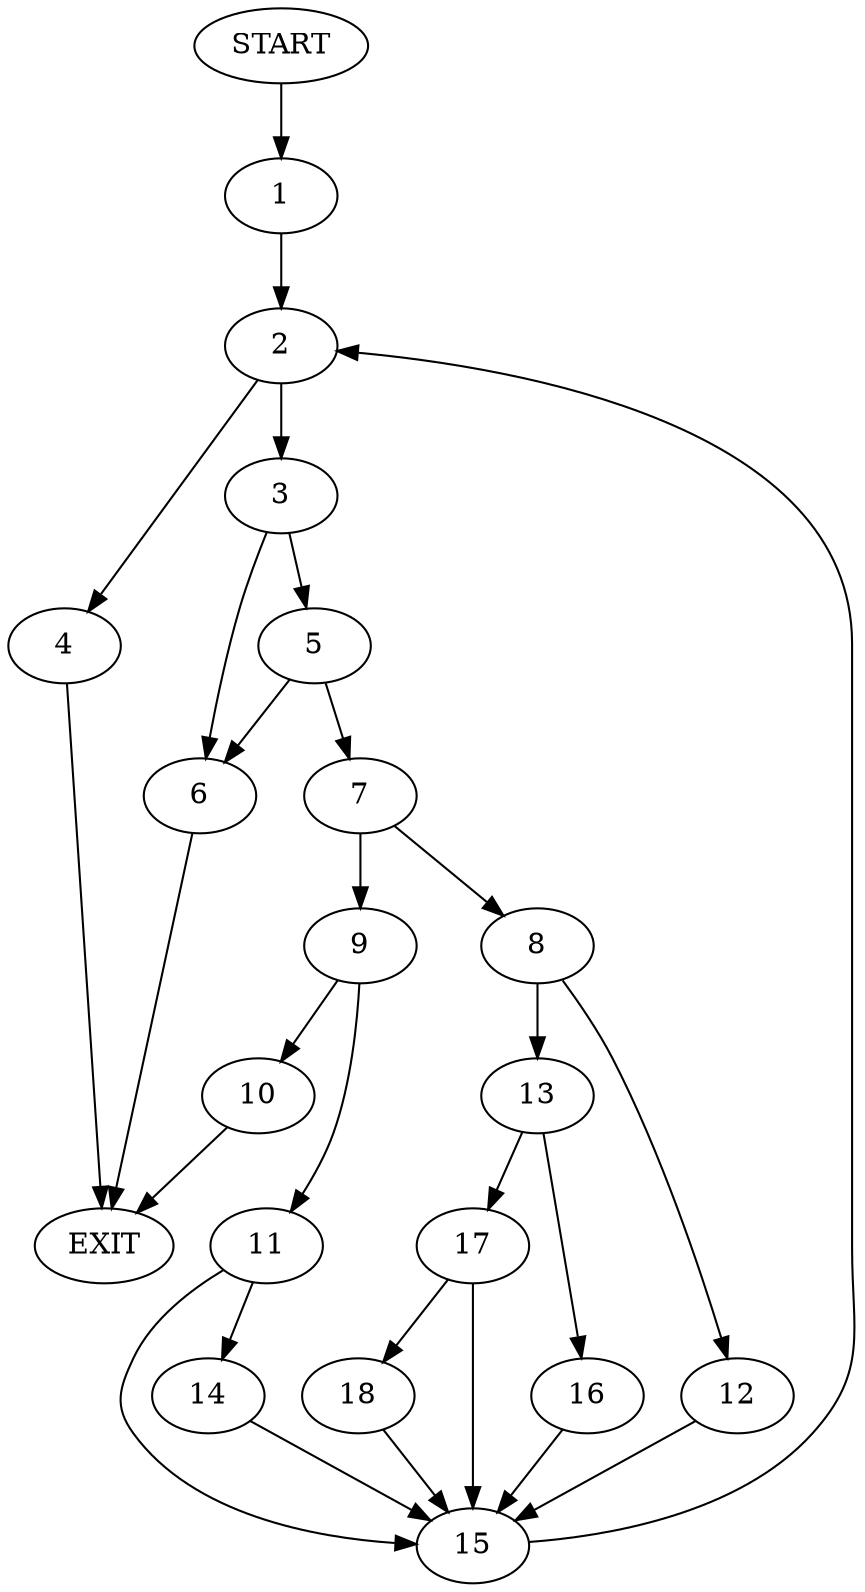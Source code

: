 digraph {
0 [label="START"]
19 [label="EXIT"]
0 -> 1
1 -> 2
2 -> 3
2 -> 4
3 -> 5
3 -> 6
4 -> 19
6 -> 19
5 -> 7
5 -> 6
7 -> 8
7 -> 9
9 -> 10
9 -> 11
8 -> 12
8 -> 13
11 -> 14
11 -> 15
10 -> 19
14 -> 15
15 -> 2
13 -> 16
13 -> 17
12 -> 15
17 -> 18
17 -> 15
16 -> 15
18 -> 15
}
